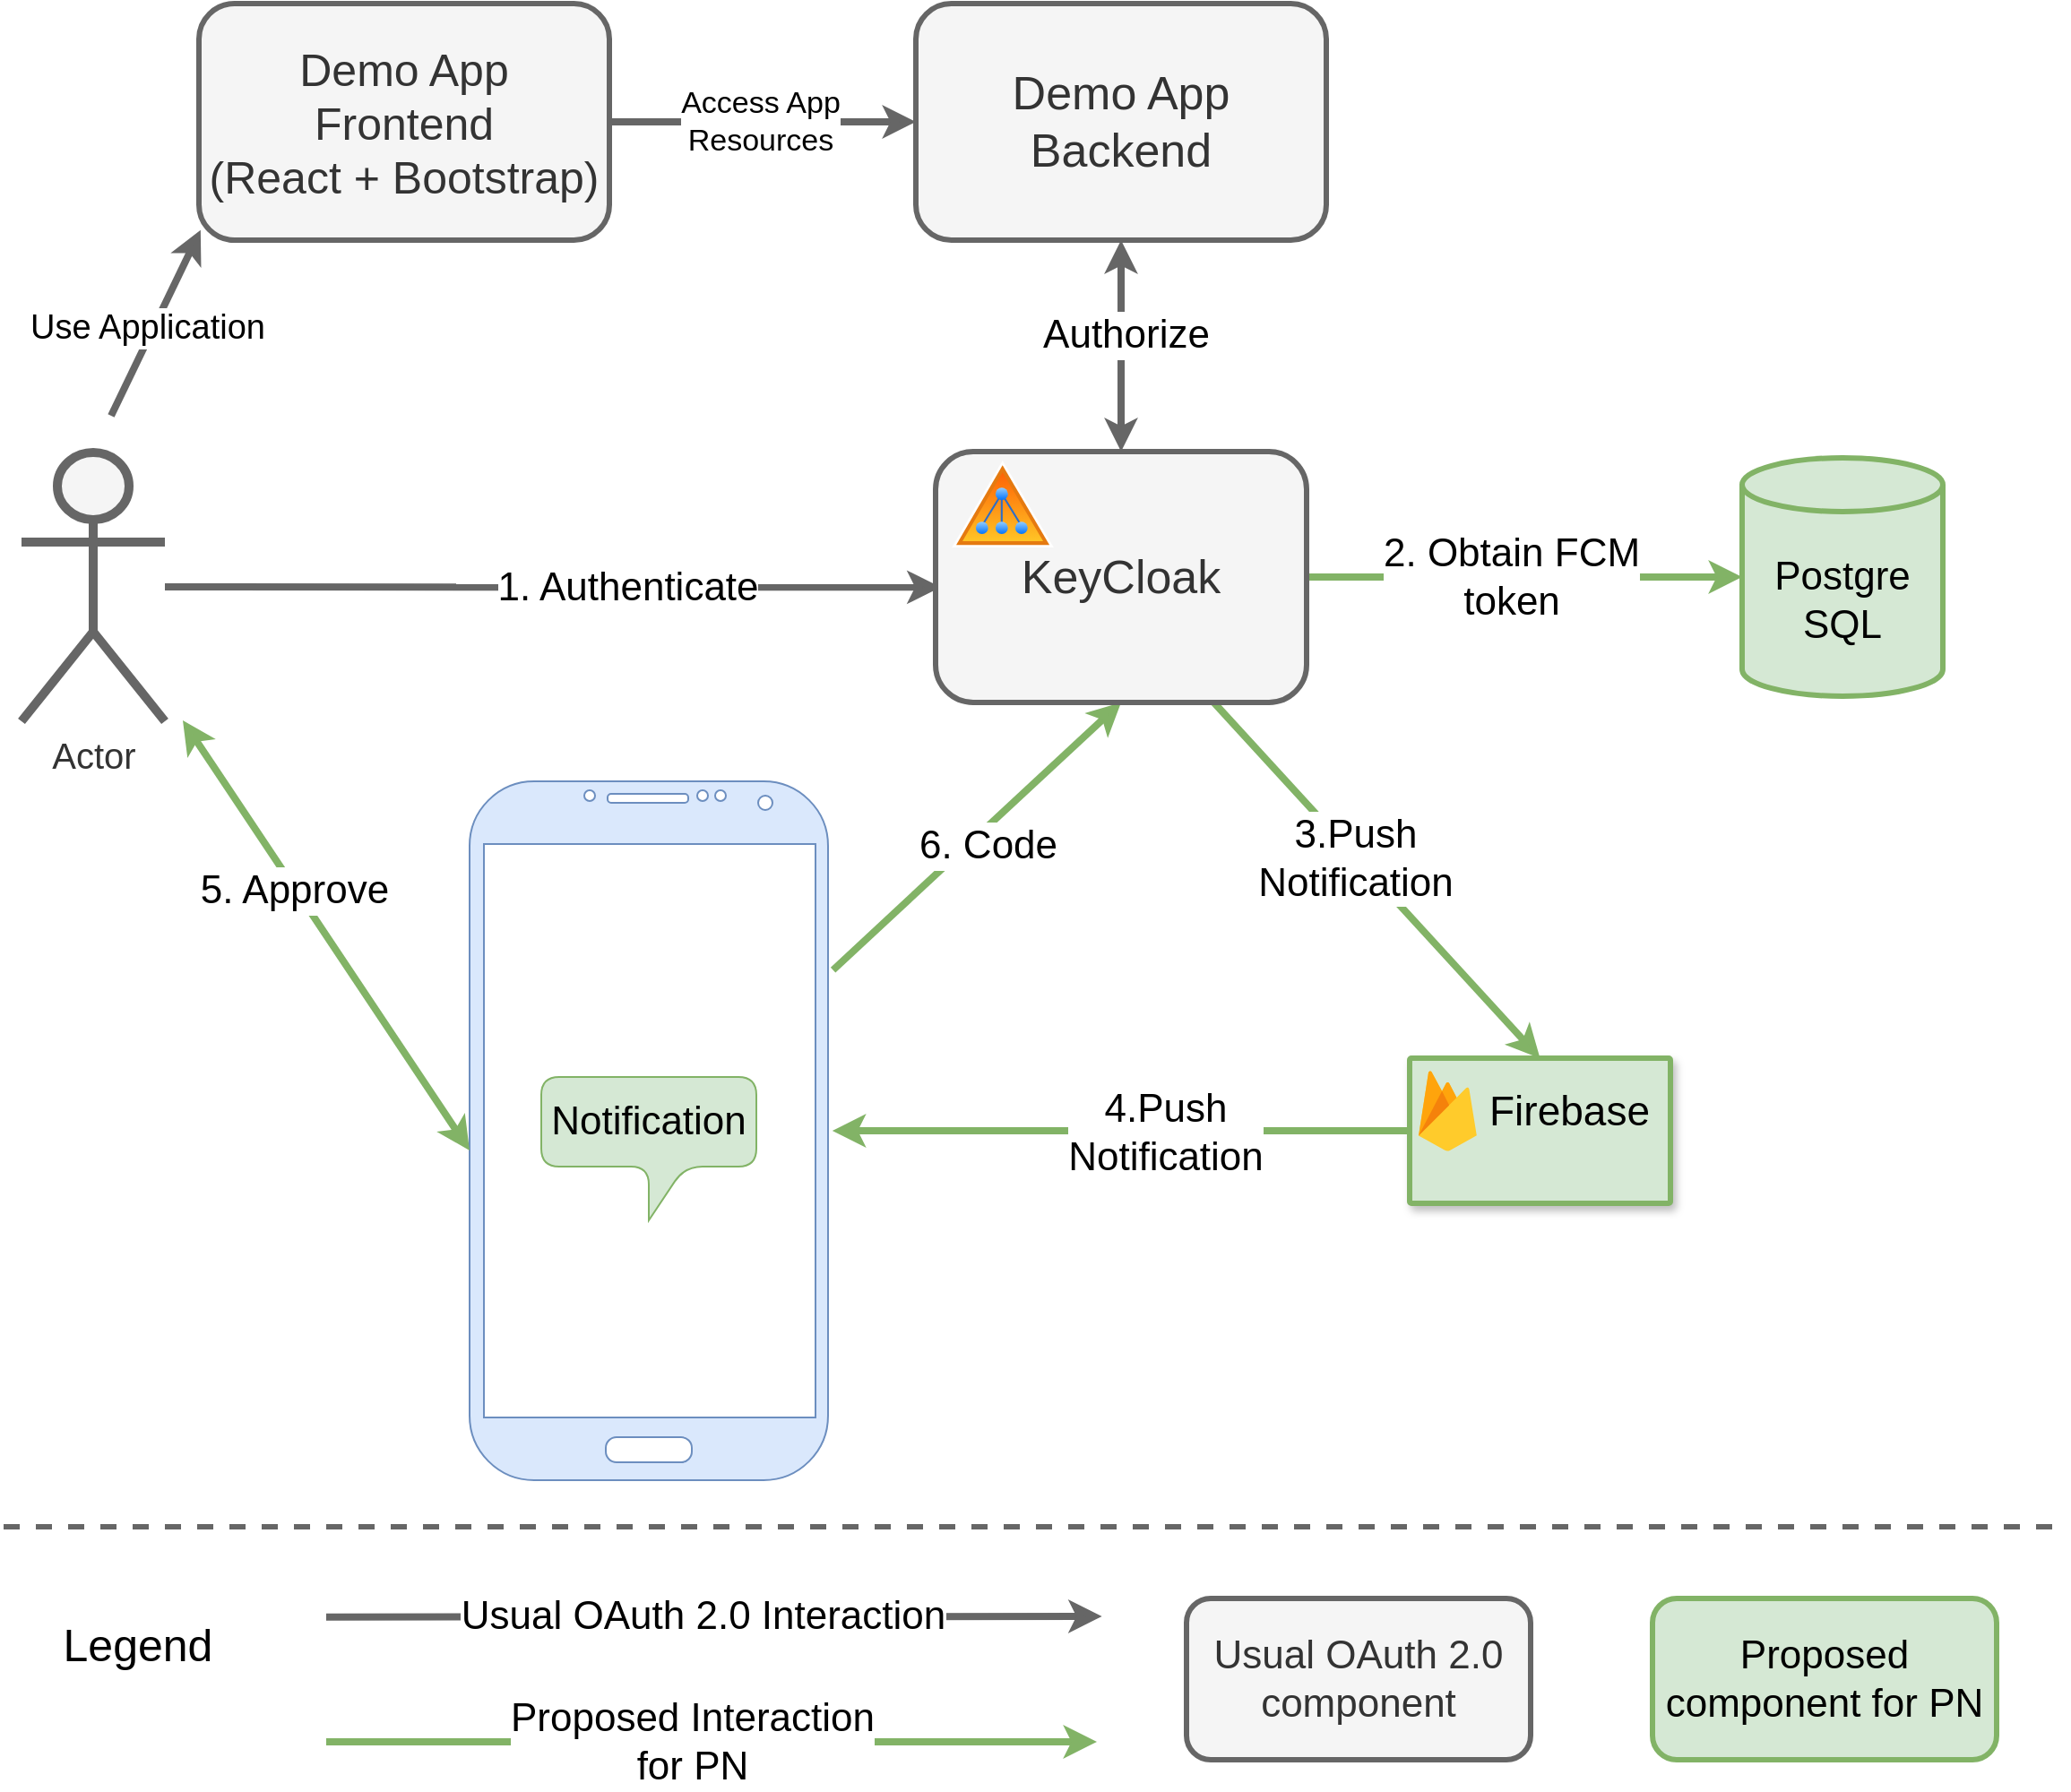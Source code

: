 <mxfile version="23.1.5" type="device">
  <diagram name="Page-1" id="FIoj14Ah0M4KKi89Oqow">
    <mxGraphModel dx="1588" dy="1514" grid="1" gridSize="10" guides="1" tooltips="1" connect="1" arrows="1" fold="1" page="0" pageScale="1" pageWidth="1700" pageHeight="1100" math="0" shadow="0">
      <root>
        <mxCell id="0" />
        <mxCell id="1" parent="0" />
        <mxCell id="6Ki7qsOhkE2Jg0H65KlY-2" value="&lt;font style=&quot;font-size: 25px;&quot;&gt;Demo App&lt;br&gt;Frontend&lt;br&gt;(React + Bootstrap)&lt;/font&gt;" style="rounded=1;whiteSpace=wrap;html=1;fillColor=#f5f5f5;fontColor=#333333;strokeColor=#666666;strokeWidth=3;" parent="1" vertex="1">
          <mxGeometry x="199" y="-10" width="229" height="132" as="geometry" />
        </mxCell>
        <mxCell id="2u-xjwmQLDVsSCsb3xAA-4" style="rounded=0;orthogonalLoop=1;jettySize=auto;html=1;exitX=0.5;exitY=1;exitDx=0;exitDy=0;entryX=0.5;entryY=0;entryDx=0;entryDy=0;startArrow=classic;startFill=1;fillColor=#f5f5f5;strokeColor=#666666;strokeWidth=4;" edge="1" parent="1" source="6Ki7qsOhkE2Jg0H65KlY-3" target="2u-xjwmQLDVsSCsb3xAA-5">
          <mxGeometry relative="1" as="geometry">
            <mxPoint x="713" y="310" as="targetPoint" />
          </mxGeometry>
        </mxCell>
        <mxCell id="2u-xjwmQLDVsSCsb3xAA-13" value="&lt;font style=&quot;font-size: 22px;&quot;&gt;Authorize&lt;/font&gt;" style="edgeLabel;html=1;align=center;verticalAlign=middle;resizable=0;points=[];" vertex="1" connectable="0" parent="2u-xjwmQLDVsSCsb3xAA-4">
          <mxGeometry x="-0.106" y="3" relative="1" as="geometry">
            <mxPoint x="-1" as="offset" />
          </mxGeometry>
        </mxCell>
        <mxCell id="6Ki7qsOhkE2Jg0H65KlY-3" value="&lt;span style=&quot;font-size: 26px;&quot;&gt;Demo App &lt;br&gt;Backend&lt;/span&gt;" style="rounded=1;whiteSpace=wrap;html=1;fillColor=#f5f5f5;fontColor=#333333;strokeColor=#666666;strokeWidth=3;" parent="1" vertex="1">
          <mxGeometry x="599" y="-10" width="229" height="132" as="geometry" />
        </mxCell>
        <mxCell id="6Ki7qsOhkE2Jg0H65KlY-6" value="" style="strokeColor=#82b366;shadow=1;strokeWidth=3;rounded=1;absoluteArcSize=1;arcSize=2;fontSize=14;fillColor=#d5e8d4;" parent="1" vertex="1">
          <mxGeometry x="874.5" y="578.5" width="145.5" height="81" as="geometry" />
        </mxCell>
        <mxCell id="6Ki7qsOhkE2Jg0H65KlY-7" value="&lt;font style=&quot;font-size: 23px;&quot; color=&quot;#000000&quot;&gt;Firebase&lt;/font&gt;" style="sketch=0;dashed=0;connectable=0;html=1;fillColor=#5184F3;strokeColor=none;shape=mxgraph.gcp2.firebase;part=1;labelPosition=right;verticalLabelPosition=middle;align=left;verticalAlign=middle;spacingLeft=5;fontColor=#999999;fontSize=12;" parent="6Ki7qsOhkE2Jg0H65KlY-6" vertex="1">
          <mxGeometry width="32.4" height="45" relative="1" as="geometry">
            <mxPoint x="5" y="7" as="offset" />
          </mxGeometry>
        </mxCell>
        <mxCell id="6Ki7qsOhkE2Jg0H65KlY-8" value="" style="verticalLabelPosition=bottom;verticalAlign=top;html=1;shadow=0;dashed=0;strokeWidth=1;shape=mxgraph.android.phone2;strokeColor=#6c8ebf;fillColor=#dae8fc;" parent="1" vertex="1">
          <mxGeometry x="350" y="424" width="200" height="390" as="geometry" />
        </mxCell>
        <mxCell id="6Ki7qsOhkE2Jg0H65KlY-10" value="&lt;font style=&quot;font-size: 20px;&quot;&gt;Actor&lt;/font&gt;" style="shape=umlActor;verticalLabelPosition=bottom;verticalAlign=top;html=1;outlineConnect=0;strokeWidth=5;fillColor=#f5f5f5;fontColor=#333333;strokeColor=#666666;" parent="1" vertex="1">
          <mxGeometry x="100" y="240.5" width="80" height="150" as="geometry" />
        </mxCell>
        <mxCell id="6Ki7qsOhkE2Jg0H65KlY-13" value="" style="endArrow=classic;startArrow=none;html=1;rounded=0;entryX=-0.001;entryY=0.598;entryDx=0;entryDy=0;entryPerimeter=0;fillColor=#f5f5f5;strokeColor=#666666;strokeWidth=4;startFill=0;" parent="1" source="6Ki7qsOhkE2Jg0H65KlY-10" edge="1">
          <mxGeometry width="50" height="50" relative="1" as="geometry">
            <mxPoint x="150" y="300" as="sourcePoint" />
            <mxPoint x="612.8" y="315.68" as="targetPoint" />
          </mxGeometry>
        </mxCell>
        <mxCell id="2u-xjwmQLDVsSCsb3xAA-8" value="&lt;font style=&quot;font-size: 22px;&quot;&gt;1. Authenticate&lt;/font&gt;" style="edgeLabel;html=1;align=center;verticalAlign=middle;resizable=0;points=[];" vertex="1" connectable="0" parent="6Ki7qsOhkE2Jg0H65KlY-13">
          <mxGeometry x="0.193" relative="1" as="geometry">
            <mxPoint as="offset" />
          </mxGeometry>
        </mxCell>
        <mxCell id="6Ki7qsOhkE2Jg0H65KlY-15" value="" style="endArrow=classic;startArrow=none;html=1;rounded=0;entryX=0.004;entryY=0.957;entryDx=0;entryDy=0;entryPerimeter=0;fillColor=#f5f5f5;strokeColor=#666666;strokeWidth=4;startFill=0;" parent="1" target="6Ki7qsOhkE2Jg0H65KlY-2" edge="1">
          <mxGeometry width="50" height="50" relative="1" as="geometry">
            <mxPoint x="150" y="220" as="sourcePoint" />
            <mxPoint x="230" y="320" as="targetPoint" />
          </mxGeometry>
        </mxCell>
        <mxCell id="2u-xjwmQLDVsSCsb3xAA-7" value="&lt;font style=&quot;font-size: 19px;&quot;&gt;Use Application&lt;/font&gt;" style="edgeLabel;html=1;align=center;verticalAlign=middle;resizable=0;points=[];" vertex="1" connectable="0" parent="6Ki7qsOhkE2Jg0H65KlY-15">
          <mxGeometry x="0.133" y="6" relative="1" as="geometry">
            <mxPoint x="-3" y="12" as="offset" />
          </mxGeometry>
        </mxCell>
        <mxCell id="6Ki7qsOhkE2Jg0H65KlY-17" value="" style="endArrow=classic;html=1;rounded=0;entryX=0.5;entryY=0;entryDx=0;entryDy=0;exitX=0.75;exitY=1;exitDx=0;exitDy=0;strokeWidth=4;fillColor=#d5e8d4;strokeColor=#82b366;" parent="1" target="6Ki7qsOhkE2Jg0H65KlY-6" edge="1" source="2u-xjwmQLDVsSCsb3xAA-5">
          <mxGeometry width="50" height="50" relative="1" as="geometry">
            <mxPoint x="830" y="370" as="sourcePoint" />
            <mxPoint x="880" y="320" as="targetPoint" />
          </mxGeometry>
        </mxCell>
        <mxCell id="2u-xjwmQLDVsSCsb3xAA-18" value="&lt;font style=&quot;font-size: 22px;&quot;&gt;3.Push &lt;br&gt;Notification&lt;/font&gt;" style="edgeLabel;html=1;align=center;verticalAlign=middle;resizable=0;points=[];" vertex="1" connectable="0" parent="6Ki7qsOhkE2Jg0H65KlY-17">
          <mxGeometry x="-0.355" relative="1" as="geometry">
            <mxPoint x="20" y="23" as="offset" />
          </mxGeometry>
        </mxCell>
        <mxCell id="6Ki7qsOhkE2Jg0H65KlY-18" value="" style="endArrow=classic;html=1;rounded=0;entryX=1.012;entryY=0.5;entryDx=0;entryDy=0;entryPerimeter=0;exitX=0;exitY=0.5;exitDx=0;exitDy=0;strokeWidth=4;fillColor=#d5e8d4;strokeColor=#82b366;" parent="1" target="6Ki7qsOhkE2Jg0H65KlY-8" edge="1" source="6Ki7qsOhkE2Jg0H65KlY-6">
          <mxGeometry width="50" height="50" relative="1" as="geometry">
            <mxPoint x="1140" y="560" as="sourcePoint" />
            <mxPoint x="1190" y="510" as="targetPoint" />
          </mxGeometry>
        </mxCell>
        <mxCell id="2u-xjwmQLDVsSCsb3xAA-19" value="&lt;font style=&quot;font-size: 22px;&quot;&gt;4.Push &lt;br&gt;Notification&lt;/font&gt;" style="edgeLabel;html=1;align=center;verticalAlign=middle;resizable=0;points=[];" vertex="1" connectable="0" parent="6Ki7qsOhkE2Jg0H65KlY-18">
          <mxGeometry x="-0.15" y="1" relative="1" as="geometry">
            <mxPoint as="offset" />
          </mxGeometry>
        </mxCell>
        <mxCell id="6Ki7qsOhkE2Jg0H65KlY-19" value="" style="endArrow=classic;html=1;rounded=0;exitX=1.014;exitY=0.27;exitDx=0;exitDy=0;exitPerimeter=0;entryX=0.5;entryY=1;entryDx=0;entryDy=0;strokeWidth=4;fillColor=#d5e8d4;strokeColor=#82b366;" parent="1" source="6Ki7qsOhkE2Jg0H65KlY-8" target="2u-xjwmQLDVsSCsb3xAA-5" edge="1">
          <mxGeometry width="50" height="50" relative="1" as="geometry">
            <mxPoint x="1060" y="310" as="sourcePoint" />
            <mxPoint x="812.8" y="280.16" as="targetPoint" />
          </mxGeometry>
        </mxCell>
        <mxCell id="2u-xjwmQLDVsSCsb3xAA-20" value="&lt;font style=&quot;font-size: 22px;&quot;&gt;6. Code&lt;/font&gt;" style="edgeLabel;html=1;align=center;verticalAlign=middle;resizable=0;points=[];" vertex="1" connectable="0" parent="6Ki7qsOhkE2Jg0H65KlY-19">
          <mxGeometry x="0.07" relative="1" as="geometry">
            <mxPoint y="10" as="offset" />
          </mxGeometry>
        </mxCell>
        <mxCell id="6Ki7qsOhkE2Jg0H65KlY-36" value="&lt;font style=&quot;font-size: 22px;&quot;&gt;Postgre&lt;br&gt;SQL&lt;/font&gt;" style="shape=cylinder3;whiteSpace=wrap;html=1;boundedLbl=1;backgroundOutline=1;size=15;fillColor=#d5e8d4;strokeColor=#82b366;strokeWidth=3;" parent="1" vertex="1">
          <mxGeometry x="1060" y="243.5" width="112" height="133" as="geometry" />
        </mxCell>
        <mxCell id="6Ki7qsOhkE2Jg0H65KlY-37" value="" style="endArrow=classic;startArrow=none;html=1;rounded=0;entryX=0;entryY=0.5;entryDx=0;entryDy=0;entryPerimeter=0;startFill=0;exitX=1;exitY=0.5;exitDx=0;exitDy=0;strokeWidth=4;fillColor=#d5e8d4;strokeColor=#82b366;" parent="1" target="6Ki7qsOhkE2Jg0H65KlY-36" edge="1" source="2u-xjwmQLDVsSCsb3xAA-5">
          <mxGeometry width="50" height="50" relative="1" as="geometry">
            <mxPoint x="831" y="332" as="sourcePoint" />
            <mxPoint x="879" y="296" as="targetPoint" />
          </mxGeometry>
        </mxCell>
        <mxCell id="2u-xjwmQLDVsSCsb3xAA-17" value="&lt;font style=&quot;font-size: 22px;&quot;&gt;2. Obtain FCM &lt;br&gt;token&lt;/font&gt;" style="edgeLabel;html=1;align=center;verticalAlign=middle;resizable=0;points=[];" vertex="1" connectable="0" parent="6Ki7qsOhkE2Jg0H65KlY-37">
          <mxGeometry x="-0.104" y="2" relative="1" as="geometry">
            <mxPoint x="5" y="2" as="offset" />
          </mxGeometry>
        </mxCell>
        <mxCell id="6Ki7qsOhkE2Jg0H65KlY-49" value="&lt;font style=&quot;font-size: 22px;&quot;&gt;Notification&lt;/font&gt;" style="shape=callout;whiteSpace=wrap;html=1;perimeter=calloutPerimeter;fillColor=#d5e8d4;strokeColor=#82b366;gradientColor=none;rounded=1;" parent="1" vertex="1">
          <mxGeometry x="390" y="589" width="120" height="80" as="geometry" />
        </mxCell>
        <mxCell id="2u-xjwmQLDVsSCsb3xAA-2" style="edgeStyle=orthogonalEdgeStyle;rounded=0;orthogonalLoop=1;jettySize=auto;html=1;exitX=1;exitY=0.5;exitDx=0;exitDy=0;strokeWidth=4;startArrow=none;startFill=0;fillColor=#f5f5f5;strokeColor=#666666;" edge="1" parent="1" source="6Ki7qsOhkE2Jg0H65KlY-2" target="6Ki7qsOhkE2Jg0H65KlY-3">
          <mxGeometry relative="1" as="geometry" />
        </mxCell>
        <mxCell id="2u-xjwmQLDVsSCsb3xAA-9" value="&lt;font style=&quot;font-size: 17px;&quot;&gt;Access App &lt;br&gt;Resources&lt;/font&gt;" style="edgeLabel;html=1;align=center;verticalAlign=middle;resizable=0;points=[];" vertex="1" connectable="0" parent="2u-xjwmQLDVsSCsb3xAA-2">
          <mxGeometry x="-0.227" y="-1" relative="1" as="geometry">
            <mxPoint x="18" y="-1" as="offset" />
          </mxGeometry>
        </mxCell>
        <mxCell id="2u-xjwmQLDVsSCsb3xAA-6" value="" style="group" vertex="1" connectable="0" parent="1">
          <mxGeometry x="610" y="240" width="207" height="140" as="geometry" />
        </mxCell>
        <mxCell id="2u-xjwmQLDVsSCsb3xAA-5" value="&lt;font style=&quot;font-size: 26px;&quot;&gt;KeyCloak&lt;/font&gt;" style="rounded=1;whiteSpace=wrap;html=1;strokeWidth=3;fillColor=#f5f5f5;fontColor=#333333;strokeColor=#666666;" vertex="1" parent="2u-xjwmQLDVsSCsb3xAA-6">
          <mxGeometry width="207" height="140" as="geometry" />
        </mxCell>
        <mxCell id="6Ki7qsOhkE2Jg0H65KlY-9" value="" style="image;aspect=fixed;perimeter=ellipsePerimeter;html=1;align=center;shadow=0;dashed=0;spacingTop=3;image=img/lib/active_directory/active_directory.svg;container=0;" parent="2u-xjwmQLDVsSCsb3xAA-6" vertex="1">
          <mxGeometry x="9" y="5" width="57.06" height="48.5" as="geometry" />
        </mxCell>
        <mxCell id="2u-xjwmQLDVsSCsb3xAA-11" value="" style="endArrow=classic;startArrow=classic;html=1;rounded=0;fillColor=#d5e8d4;strokeColor=#82b366;strokeWidth=4;startFill=1;" edge="1" parent="1">
          <mxGeometry width="50" height="50" relative="1" as="geometry">
            <mxPoint x="190" y="390" as="sourcePoint" />
            <mxPoint x="350" y="630" as="targetPoint" />
          </mxGeometry>
        </mxCell>
        <mxCell id="2u-xjwmQLDVsSCsb3xAA-21" value="&lt;font style=&quot;font-size: 22px;&quot;&gt;5. Approve&lt;/font&gt;" style="edgeLabel;html=1;align=center;verticalAlign=middle;resizable=0;points=[];" vertex="1" connectable="0" parent="2u-xjwmQLDVsSCsb3xAA-11">
          <mxGeometry x="-0.217" y="-1" relative="1" as="geometry">
            <mxPoint as="offset" />
          </mxGeometry>
        </mxCell>
        <mxCell id="2u-xjwmQLDVsSCsb3xAA-16" value="" style="endArrow=none;dashed=1;html=1;rounded=0;fillColor=#f5f5f5;strokeColor=#666666;strokeWidth=3;" edge="1" parent="1">
          <mxGeometry width="50" height="50" relative="1" as="geometry">
            <mxPoint x="90" y="840" as="sourcePoint" />
            <mxPoint x="1240" y="840" as="targetPoint" />
          </mxGeometry>
        </mxCell>
        <mxCell id="2u-xjwmQLDVsSCsb3xAA-22" value="&lt;font style=&quot;font-size: 25px;&quot;&gt;Legend&lt;/font&gt;" style="text;html=1;align=center;verticalAlign=middle;whiteSpace=wrap;rounded=0;" vertex="1" parent="1">
          <mxGeometry x="100" y="890" width="130" height="30" as="geometry" />
        </mxCell>
        <mxCell id="2u-xjwmQLDVsSCsb3xAA-25" value="" style="endArrow=classic;startArrow=none;html=1;rounded=0;entryX=-0.001;entryY=0.598;entryDx=0;entryDy=0;entryPerimeter=0;fillColor=#f5f5f5;strokeColor=#666666;strokeWidth=4;startFill=0;" edge="1" parent="1">
          <mxGeometry width="50" height="50" relative="1" as="geometry">
            <mxPoint x="270" y="890.32" as="sourcePoint" />
            <mxPoint x="702.8" y="890.0" as="targetPoint" />
          </mxGeometry>
        </mxCell>
        <mxCell id="2u-xjwmQLDVsSCsb3xAA-26" value="&lt;font style=&quot;font-size: 22px;&quot;&gt;Usual OAuth 2.0 Interaction&lt;/font&gt;" style="edgeLabel;html=1;align=center;verticalAlign=middle;resizable=0;points=[];" vertex="1" connectable="0" parent="2u-xjwmQLDVsSCsb3xAA-25">
          <mxGeometry x="0.193" relative="1" as="geometry">
            <mxPoint x="-48" as="offset" />
          </mxGeometry>
        </mxCell>
        <mxCell id="2u-xjwmQLDVsSCsb3xAA-27" value="" style="endArrow=classic;html=1;rounded=0;strokeWidth=4;fillColor=#d5e8d4;strokeColor=#82b366;" edge="1" parent="1">
          <mxGeometry width="50" height="50" relative="1" as="geometry">
            <mxPoint x="270" y="960" as="sourcePoint" />
            <mxPoint x="700" y="960" as="targetPoint" />
          </mxGeometry>
        </mxCell>
        <mxCell id="2u-xjwmQLDVsSCsb3xAA-28" value="&lt;span style=&quot;font-size: 22px;&quot;&gt;Proposed Interaction &lt;br&gt;for PN&lt;/span&gt;" style="edgeLabel;html=1;align=center;verticalAlign=middle;resizable=0;points=[];" vertex="1" connectable="0" parent="2u-xjwmQLDVsSCsb3xAA-27">
          <mxGeometry x="-0.355" relative="1" as="geometry">
            <mxPoint x="65" as="offset" />
          </mxGeometry>
        </mxCell>
        <mxCell id="2u-xjwmQLDVsSCsb3xAA-31" value="&lt;font style=&quot;font-size: 22px;&quot;&gt;Usual OAuth 2.0 component&lt;/font&gt;" style="rounded=1;whiteSpace=wrap;html=1;strokeWidth=3;fillColor=#f5f5f5;fontColor=#333333;strokeColor=#666666;" vertex="1" parent="1">
          <mxGeometry x="750" y="880" width="192" height="90" as="geometry" />
        </mxCell>
        <mxCell id="2u-xjwmQLDVsSCsb3xAA-32" value="&lt;font style=&quot;font-size: 22px;&quot;&gt;Proposed component for PN&lt;/font&gt;" style="rounded=1;whiteSpace=wrap;html=1;strokeWidth=3;fillColor=#d5e8d4;strokeColor=#82b366;" vertex="1" parent="1">
          <mxGeometry x="1010" y="880" width="192" height="90" as="geometry" />
        </mxCell>
      </root>
    </mxGraphModel>
  </diagram>
</mxfile>
